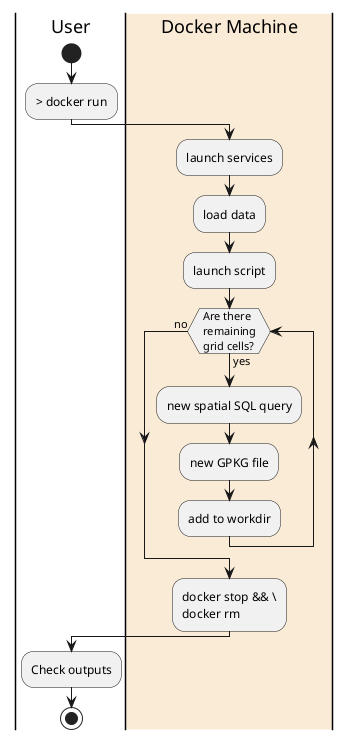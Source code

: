 @startuml

/'title Activity Diagram'/ 

|User|
start
:> docker run;

|#AntiqueWhite|Docker Machine|
:launch services;

:load data;

:launch script;

while ( Are there \n remaining \n grid cells? ) is (yes)
	:new spatial SQL query;
	:new GPKG file;
	:add to workdir;
end while (no)

:docker stop && \\\ndocker rm;

|User|
:Check outputs;

stop

@enduml

